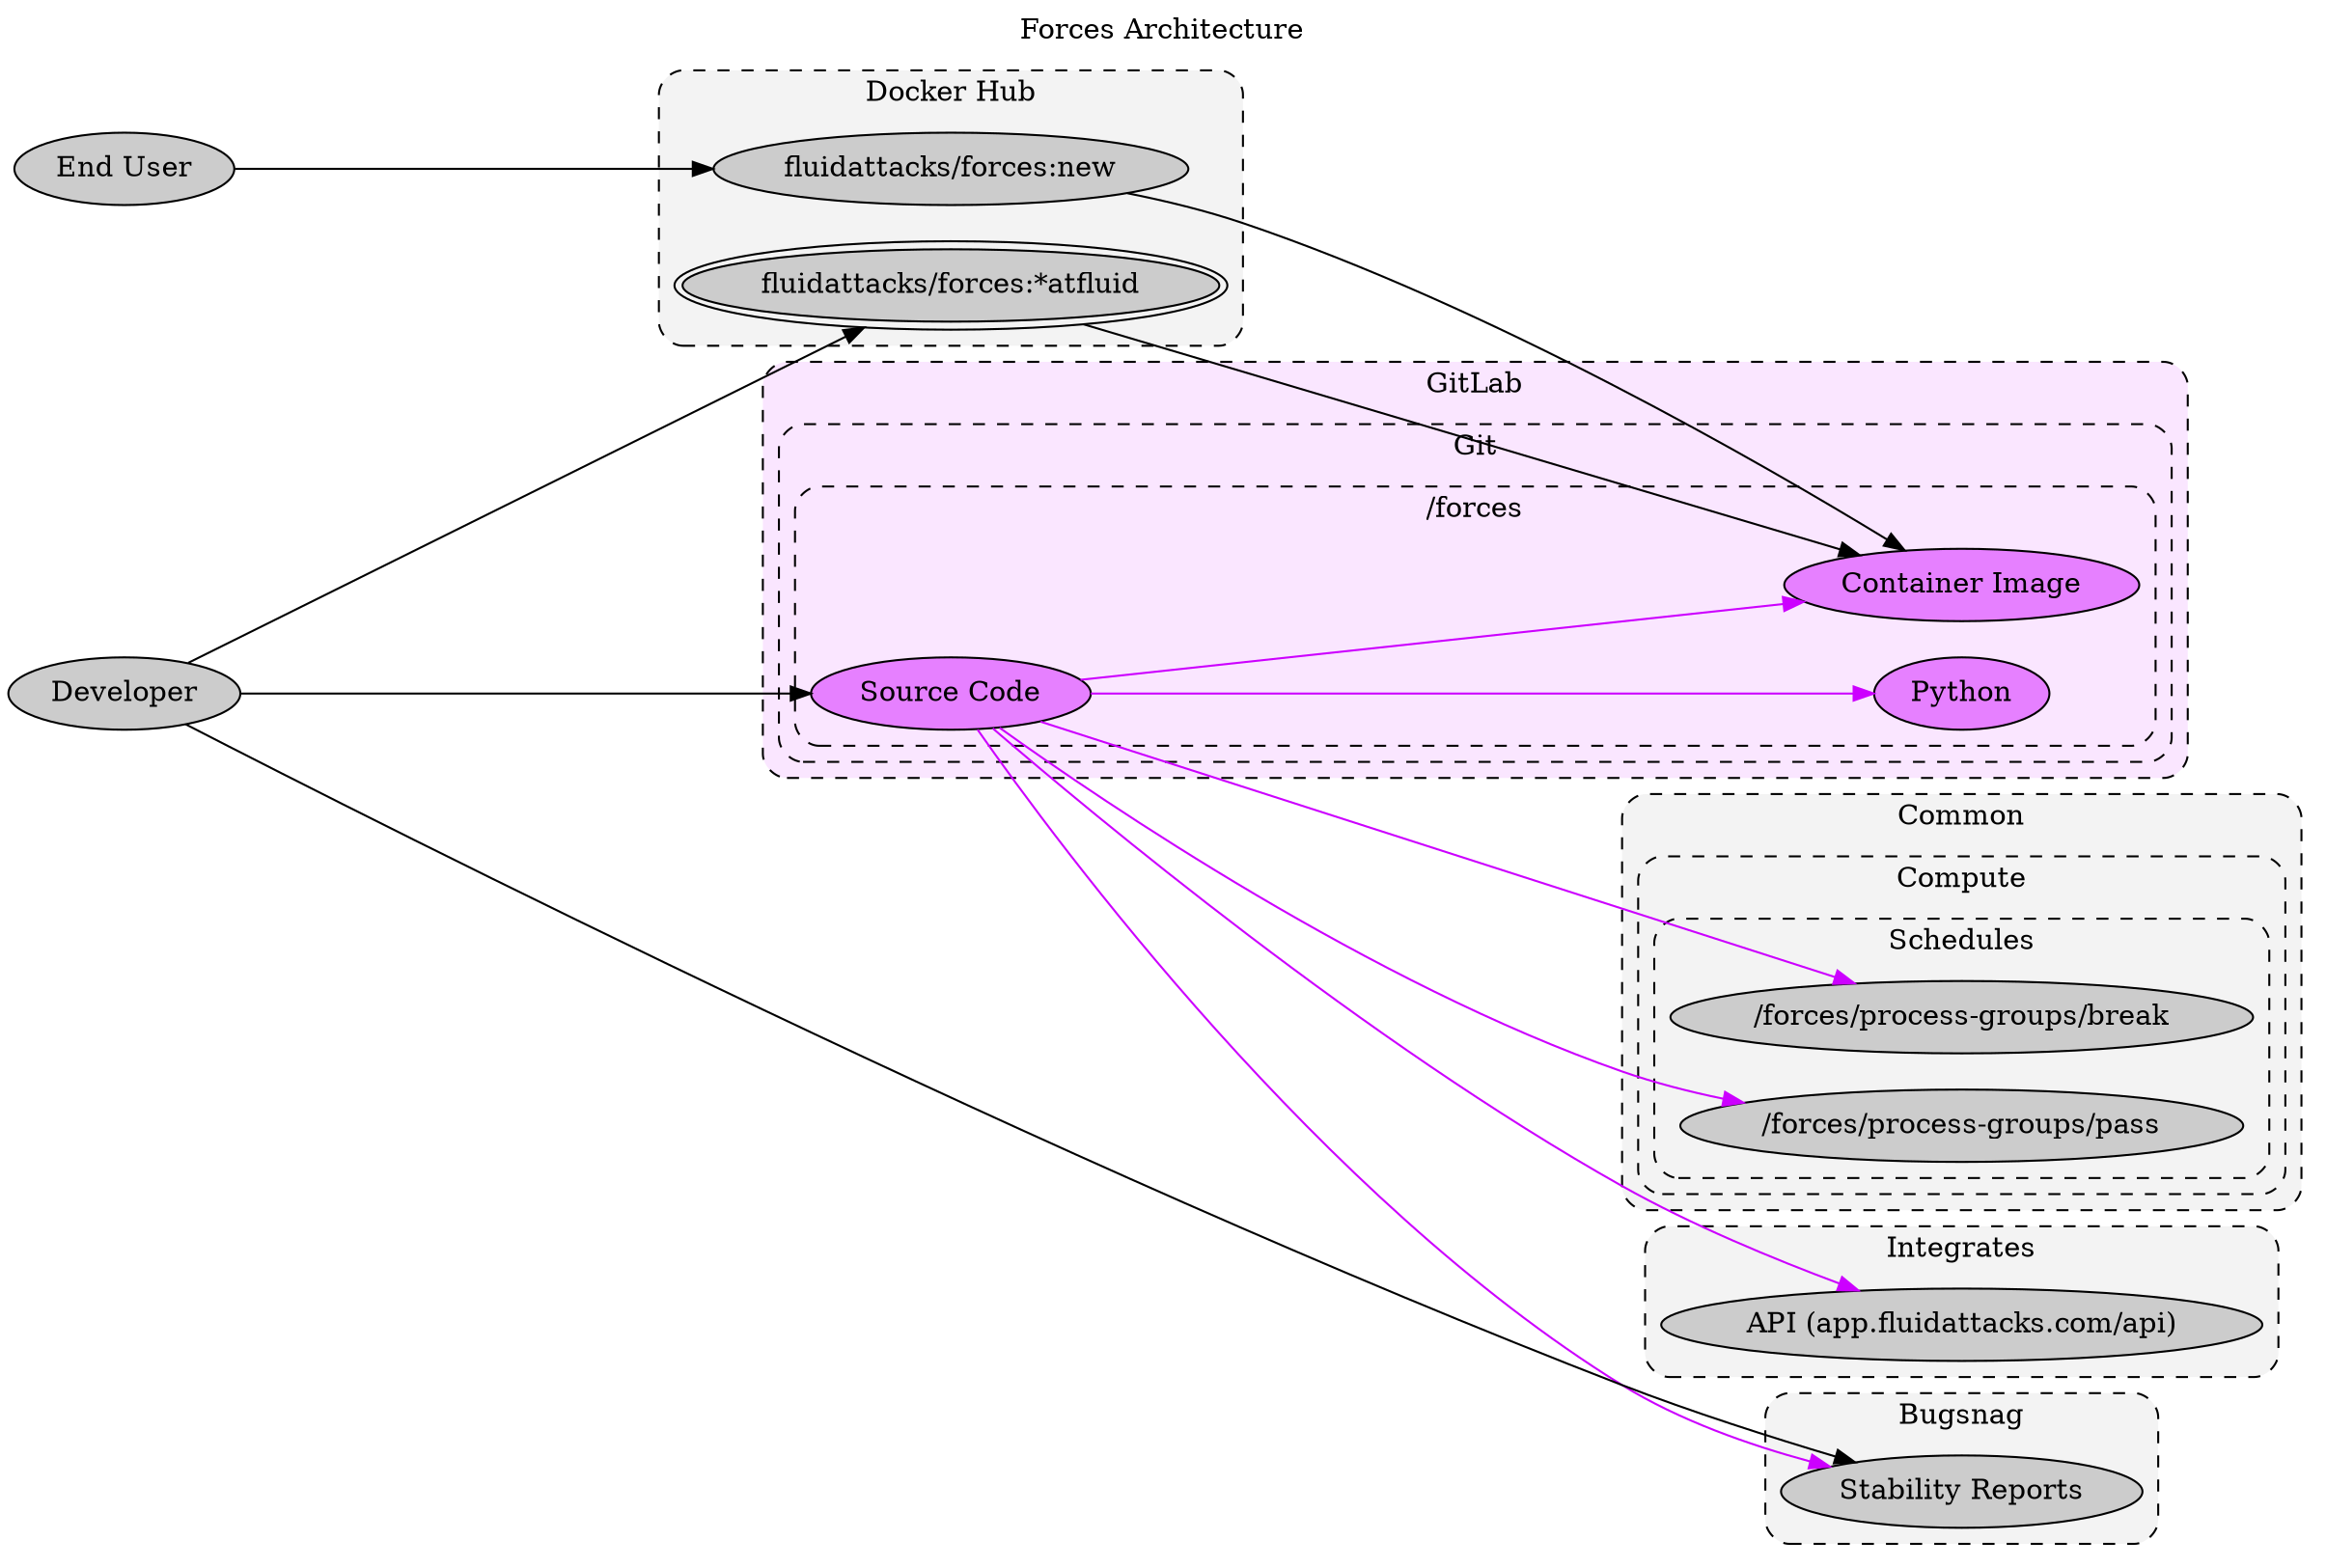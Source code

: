 // SPDX-FileCopyrightText: 2022 Fluid Attacks <development@fluidattacks.com>
//
// SPDX-License-Identifier: MPL-2.0

digraph forces {
  label="Forces Architecture"
  labelloc="t"
  compound="true"
  concentrate="true"
  ranksep="3.0"
  rankdir="LR"
  scale="scalexy"

  node[style="filled"]
  graph[style="dashed,rounded"]

  subgraph cluster_bugsnag {
    label="Bugsnag"
    bgcolor="0.0 0.0 0.95"
    node[fillcolor="0.0 0.0 0.8"]

    bugsnag[label="Stability Reports"]
  }

  subgraph cluster_common {
    label="Common"
    bgcolor="0.0 0.0 0.95"
    node[fillcolor="0.0 0.0 0.8"]

    subgraph cluster_common_compute {
      label="Compute"

      subgraph cluster_common_compute_schedules {
        label="Schedules"

        common_compute_schedules_break[label="/forces/process-groups/break"]
        common_compute_schedules_pass[label="/forces/process-groups/pass"]
      }
    }
  }

  subgraph cluster_docker_hub {
    label="Docker Hub"
    bgcolor="0.0 0.0 0.95"
    node[fillcolor="0.0 0.0 0.8"]

    docker_hub_new[label="fluidattacks/forces:new"]
    docker_hub_dev[label="fluidattacks/forces:*atfluid" peripheries="2"]
  }

  subgraph cluster_gitlab {
    label="GitLab"
    bgcolor="0.8 0.1 1.0"
    node[fillcolor="0.8 0.5 1.0"]

    subgraph cluster_gitlab_git {
      label="Git"

      subgraph cluster_gitlab_forces {
        label="/forces"

        gitlab_forces[label="Source Code"]
        gitlab_forces_container_image[label="Container Image"]
        gitlab_forces_python[label="Python"]
      }
    }
  }

  subgraph cluster_integrates {
    label="Integrates"
    bgcolor="0.0 0.0 0.95"
    node[fillcolor="0.0 0.0 0.8"]

    integrates_api[label="API (app.fluidattacks.com/api)"]
  }

  node[fillcolor="0.0 0.0 0.8"]
  end_user[label="End User"]
  developer[label="Developer"]
  docker_hub_new -> gitlab_forces_container_image[]
  docker_hub_dev -> gitlab_forces_container_image[]

  edge[color="0.8 1.0 1.0"]
  gitlab_forces -> bugsnag[]
  gitlab_forces -> common_compute_schedules_break[]
  gitlab_forces -> common_compute_schedules_pass[]
  gitlab_forces -> gitlab_forces_container_image[]
  gitlab_forces -> gitlab_forces_python[]
  gitlab_forces -> integrates_api[]

  edge[color="0.0 0.0 0.0"]
  developer -> bugsnag[]
  developer -> docker_hub_dev[]
  developer -> gitlab_forces[]
  end_user -> docker_hub_new[]
}
